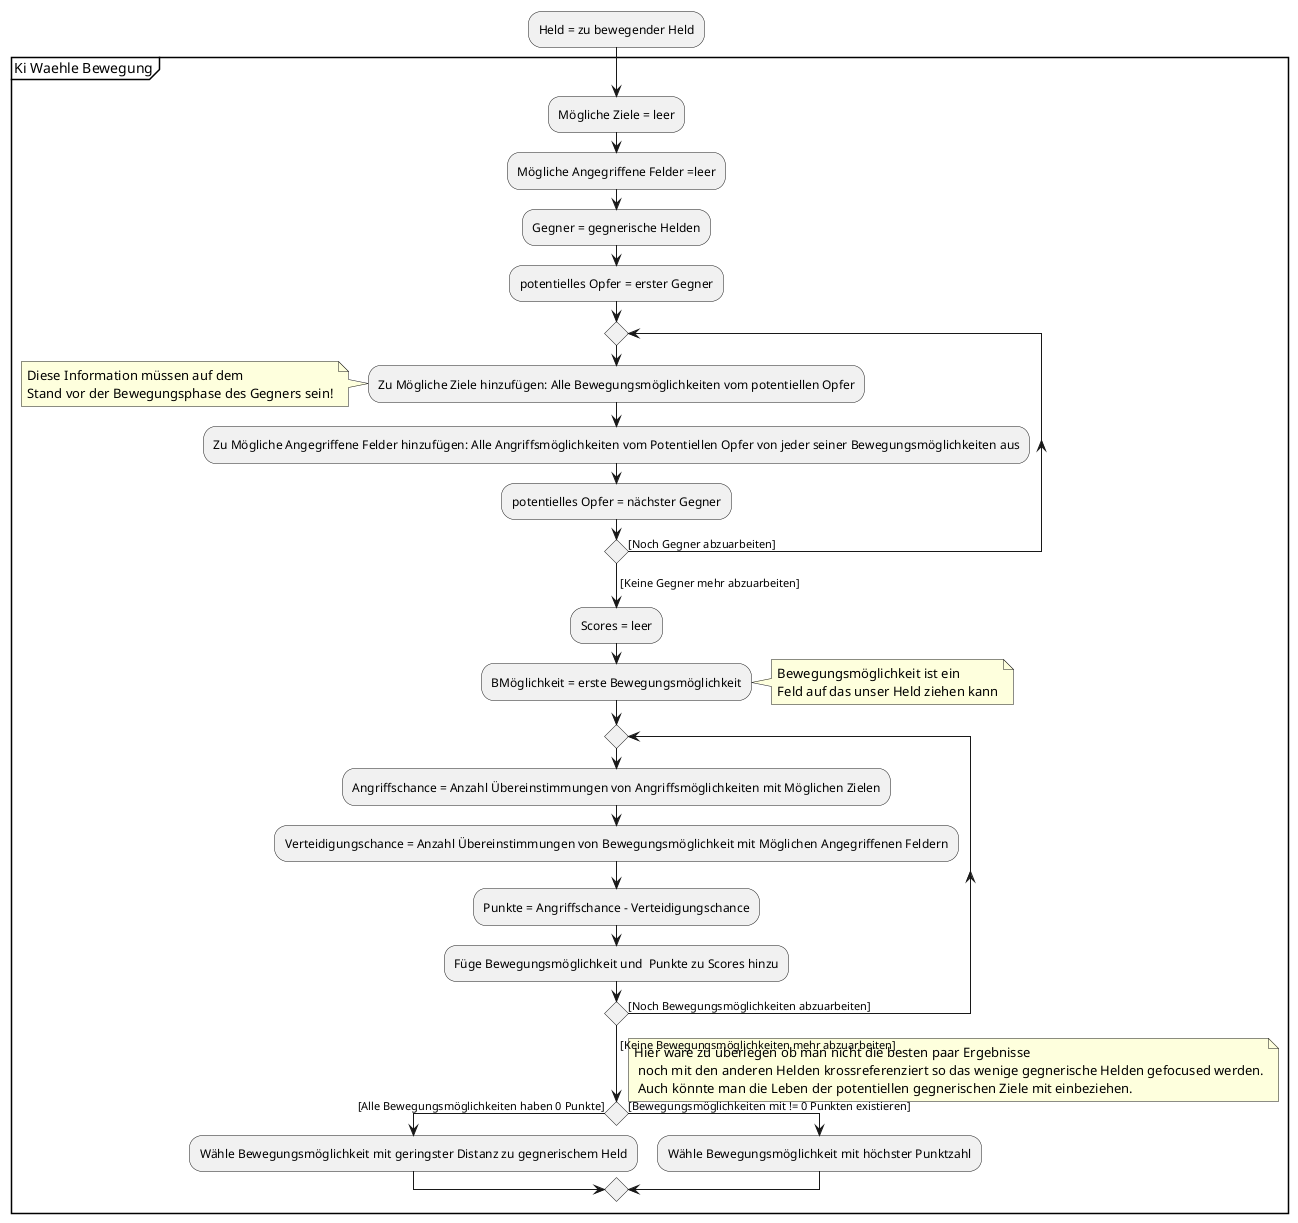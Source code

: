 @startuml

:Held = zu bewegender Held;

partition "Ki Waehle Bewegung" {
    :Mögliche Ziele = leer;
    :Mögliche Angegriffene Felder =leer;
    :Gegner = gegnerische Helden;
    :potentielles Opfer = erster Gegner;

    repeat
    :Zu Mögliche Ziele hinzufügen: Alle Bewegungsmöglichkeiten vom potentiellen Opfer;
    note left: Diese Information müssen auf dem\nStand vor der Bewegungsphase des Gegners sein!
    :Zu Mögliche Angegriffene Felder hinzufügen: Alle Angriffsmöglichkeiten vom Potentiellen Opfer von jeder seiner Bewegungsmöglichkeiten aus;
    :potentielles Opfer = nächster Gegner;
    repeat while () is ([Noch Gegner abzuarbeiten])
    -> [Keine Gegner mehr abzuarbeiten];
    :Scores = leer;
    :BMöglichkeit = erste Bewegungsmöglichkeit;
    note right: Bewegungsmöglichkeit ist ein\nFeld auf das unser Held ziehen kann
    repeat
    :Angriffschance = Anzahl Übereinstimmungen von Angriffsmöglichkeiten mit Möglichen Zielen;
    :Verteidigungschance = Anzahl Übereinstimmungen von Bewegungsmöglichkeit mit Möglichen Angegriffenen Feldern;
    :Punkte = Angriffschance - Verteidigungschance;
    :Füge Bewegungsmöglichkeit und  Punkte zu Scores hinzu;
    repeat while () is ([Noch Bewegungsmöglichkeiten abzuarbeiten])
    -> [Keine Bewegungsmöglichkeiten mehr abzuarbeiten];
    if () then ([Alle Bewegungsmöglichkeiten haben 0 Punkte])
        :Wähle Bewegungsmöglichkeit mit geringster Distanz zu gegnerischem Held;
    else ([Bewegungsmöglichkeiten mit != 0 Punkten existieren])
        :Wähle Bewegungsmöglichkeit mit höchster Punktzahl;
    endif
    note right: Hier wäre zu überlegen ob man nicht die besten paar Ergebnisse\n noch mit den anderen Helden krossreferenziert so das wenige gegnerische Helden gefocused werden.\n Auch könnte man die Leben der potentiellen gegnerischen Ziele mit einbeziehen.

}
@enduml
